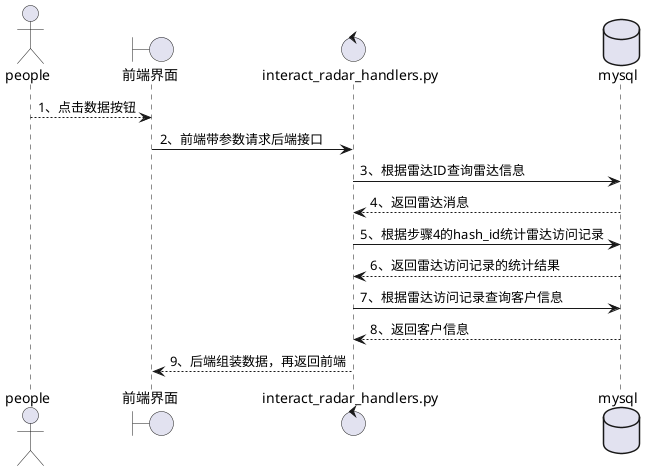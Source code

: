 @startuml
actor people as people
boundary 前端界面 as web
control interact_radar_handlers.py as handler
database mysql as mysql

people --> web:1、点击数据按钮
web ->handler:2、前端带参数请求后端接口
handler -> mysql:3、根据雷达ID查询雷达信息
mysql -->handler:4、返回雷达消息
handler -> mysql:5、根据步骤4的hash_id统计雷达访问记录
mysql -->handler:6、返回雷达访问记录的统计结果
handler -> mysql:7、根据雷达访问记录查询客户信息
mysql -->handler:8、返回客户信息
handler -->web:9、后端组装数据，再返回前端

@enduml